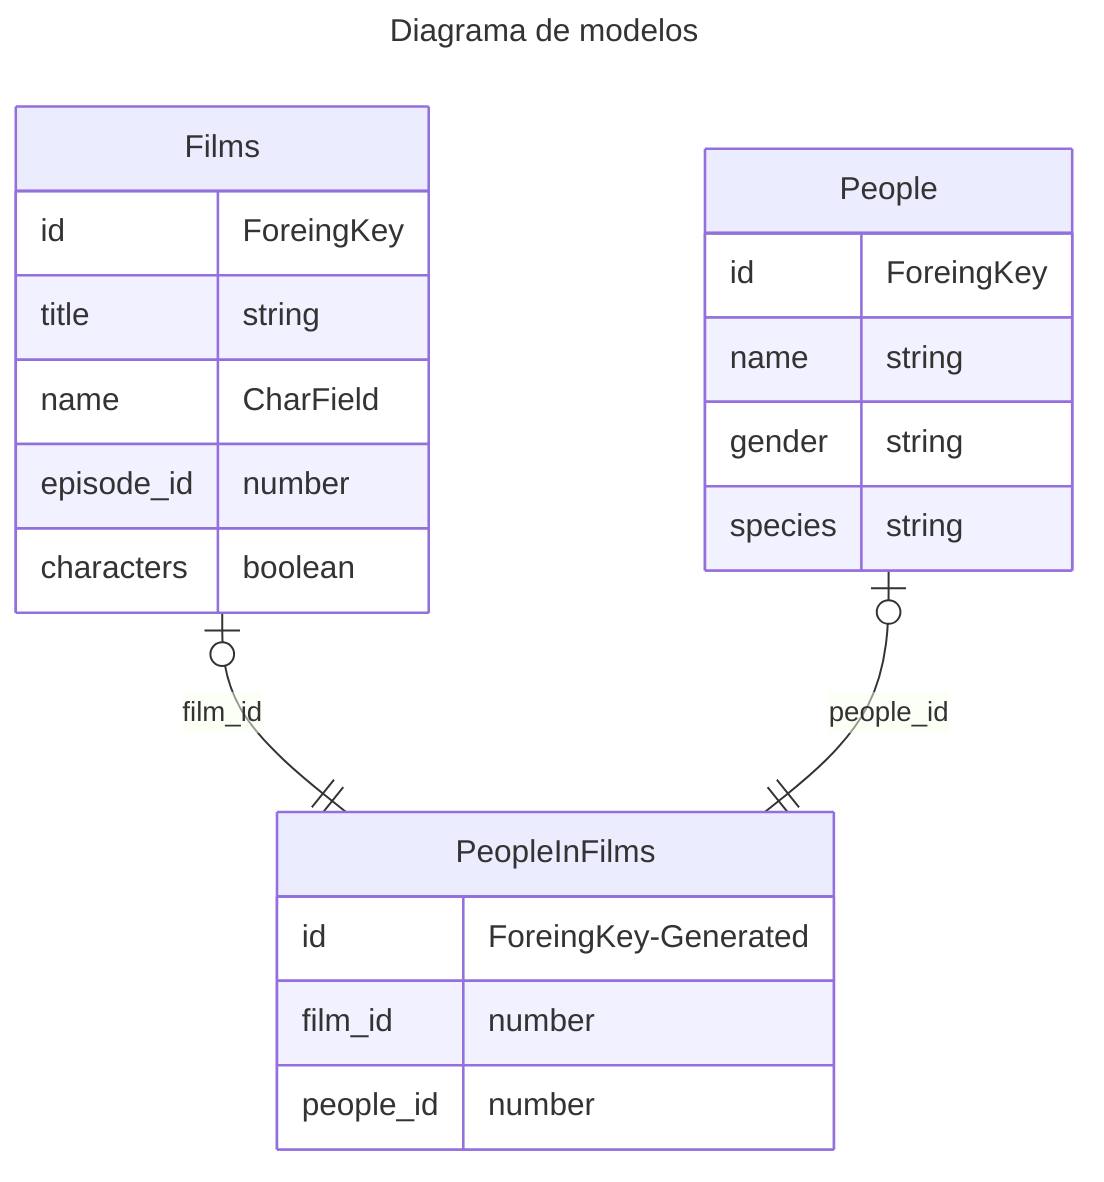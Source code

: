 ---
title: Diagrama de modelos
---
erDiagram 
    Films |o--|| PeopleInFilms : film_id
    People |o--|| PeopleInFilms : people_id

    Films {
        id ForeingKey
        title string
        name CharField
        episode_id number
        characters boolean
    }

    PeopleInFilms {
        id ForeingKey-Generated
        film_id number
        people_id number
    }
    
    People {
        id ForeingKey
        name string
        gender string
        species string
    }